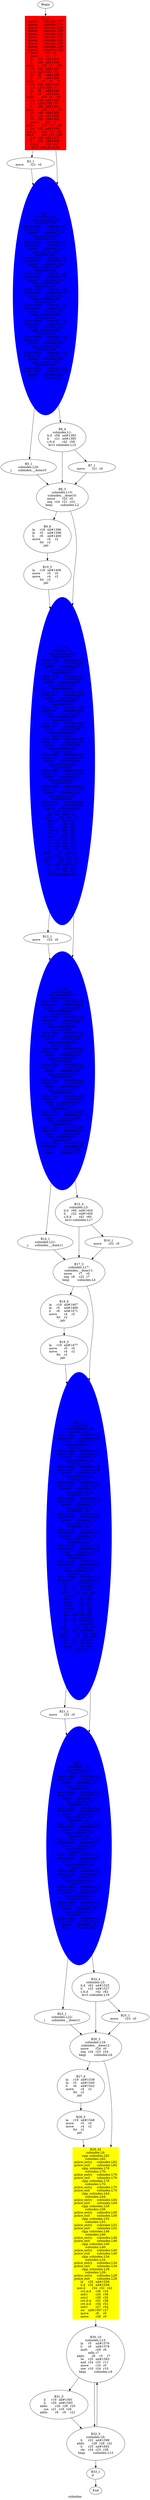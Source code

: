 digraph G{
	label = "subindex"	style = "dashed";
	color = purple;
	Node0 [label = "Begin"];
	Node0 -> {Node2 }
	Node1 [label = "End"];
	Node1 -> {}
	Node2 [label = "B2_41\nspawn	subindex.L77\nspawn	subindex.L71\nspawn	subindex.L65\nspawn	subindex.L59\nspawn	subindex.L53\nspawn	subindex.L47\nspawn	subindex.L41\nspawn	subindex.L35\nspawn	subindex.L29\nspawn	subindex.L23\nmove	r12	r6	\nmove	r11	r7	\nla	r27	nd#1316	\nli	r28	nd#1318	\naddu	r20	r5	r28	\nl.d	r32	nd#1321	\ns.d	nd#1324	r32	\nla	r6	nd#1328	\nli	r7	nd#1330	\naddu	r7	r5	r7	\nl.d	r34	nd#1333	\ns.d	nd#1336	r34	\nla	r8	nd#1340	\nli	r9	nd#1342	\naddu	r10	r5	r9	\nl.d	r36	nd#1345	\ns.d	nd#1348	r36	\nli	r19	nd#1352	\naddu	r20	r12	r19	\nl.d	r40	nd#1355	\nla	r21	nd#1359	\nl.d	r38	nd#1361	\nmove	r22	r0	\naddu	r19	r12	r22	\nl.d	r52	nd#1366	\nsub.d	r54	r38	r52	\ndiv.d	r42	r54	r40	\nli.d	r56	nd#1372	\nli	r21	nd#1374	\nc.le.d	r56	r42	\nbc1t	subindex.L14\n"];
	Node2 -> {Node3 Node4 }
	Node3 [label = "B3_1\nmove	r21	r0	\n"];
	Node3 -> {Node4 }
	Node4 [label = "B4_41\nsubindex.L14:\ncqip	subindex.L77\nsubindex.L77:\npslice_entry	subindex.L77\npslice_exit	subindex.L77\nspawn	subindex.L78\ncqip	subindex.L71\nsubindex.L71:\npslice_entry	subindex.L71\npslice_exit	subindex.L71\nspawn	subindex.L72\ncqip	subindex.L65\nsubindex.L65:\npslice_entry	subindex.L65\npslice_exit	subindex.L65\nspawn	subindex.L66\ncqip	subindex.L59\nsubindex.L59:\npslice_entry	subindex.L59\npslice_exit	subindex.L59\nspawn	subindex.L60\ncqip	subindex.L53\nsubindex.L53:\npslice_entry	subindex.L53\npslice_exit	subindex.L53\nspawn	subindex.L54\ncqip	subindex.L47\nsubindex.L47:\npslice_entry	subindex.L47\npslice_exit	subindex.L47\nspawn	subindex.L48\ncqip	subindex.L41\nsubindex.L41:\npslice_entry	subindex.L41\npslice_exit	subindex.L41\nspawn	subindex.L42\ncqip	subindex.L35\nsubindex.L35:\npslice_entry	subindex.L35\npslice_exit	subindex.L35\nspawn	subindex.L36\ncqip	subindex.L29\nsubindex.L29:\npslice_entry	subindex.L29\npslice_exit	subindex.L29\nspawn	subindex.L30\ncqip	subindex.L23\nsubindex.L23:\npslice_entry	subindex.L23\npslice_exit	subindex.L23\nspawn	subindex.L24\nbnez	subindex.L1\n"];
	Node4 -> {Node5 Node6 }
	Node5 [label = "B5_1\nsubindex.L20:\nj	subindex.__done10\n"];
	Node5 -> {Node8 }
	Node6 [label = "B6_4\nsubindex.L1:\nli.d	r58	nd#1383	\nli	r21	nd#1385	\nc.lt.d	r42	r58	\nbc1t	subindex.L15\n"];
	Node6 -> {Node7 Node8 }
	Node7 [label = "B7_1\nmove	r21	r0	\n"];
	Node7 -> {Node8 }
	Node8 [label = "B8_3\nsubindex.L15:\nsubindex.__done10:\nmove	r23	r0	\nseq	r24	r21	r23	\nbeqz	subindex.L2\n"];
	Node8 -> {Node9 Node11 }
	Node9 [label = "B9_6\nla	r19	nd#1396	\nla	r5	nd#1398	\nli	r6	nd#1400	\nmove	r4	r2	\nfst	r2	\njalr	\n"];
	Node9 -> {Node10 }
	Node10 [label = "B10_5\nla	r19	nd#1406	\nmove	r5	r0	\nmove	r4	r2	\nfst	r2	\njalr	\n"];
	Node10 -> {Node11 }
	Node11 [label = "B11_61\nsubindex.L2:\ncqip	subindex.L78\nsubindex.L78:\npslice_entry	subindex.L78\npslice_exit	subindex.L78\nspawn	subindex.L79\ncqip	subindex.L72\nsubindex.L72:\npslice_entry	subindex.L72\npslice_exit	subindex.L72\nspawn	subindex.L73\ncqip	subindex.L66\nsubindex.L66:\npslice_entry	subindex.L66\npslice_exit	subindex.L66\nspawn	subindex.L67\ncqip	subindex.L60\nsubindex.L60:\npslice_entry	subindex.L60\npslice_exit	subindex.L60\nspawn	subindex.L61\ncqip	subindex.L54\nsubindex.L54:\npslice_entry	subindex.L54\npslice_exit	subindex.L54\nspawn	subindex.L55\ncqip	subindex.L48\nsubindex.L48:\npslice_entry	subindex.L48\npslice_exit	subindex.L48\nspawn	subindex.L49\ncqip	subindex.L42\nsubindex.L42:\npslice_entry	subindex.L42\npslice_exit	subindex.L42\nspawn	subindex.L43\ncqip	subindex.L36\nsubindex.L36:\npslice_entry	subindex.L36\npslice_exit	subindex.L36\nspawn	subindex.L37\ncqip	subindex.L30\nsubindex.L30:\npslice_entry	subindex.L30\npslice_exit	subindex.L30\nspawn	subindex.L31\ncqip	subindex.L24\nsubindex.L24:\npslice_entry	subindex.L24\npslice_exit	subindex.L24\nspawn	subindex.L25\nla	r25	nd#1414	\nli.d	r60	nd#1416	\nmul.d	r62	r60	r42	\ncvt.w.d	r32	r62	\nmfc1	r26	r32	\nmtc1	r34	r26	\ncvt.d.w	r36	r34	\ncvt.w.d	r38	r36	\nmfc1	r27	r38	\nsw	nd#1425	r27	\nla	r28	nd#1429	\nl.d	r52	nd#1431	\nli	r5	nd#1434	\naddu	r6	r12	r5	\nl.d	r54	nd#1437	\nsub.d	r56	r52	r54	\ndiv.d	r42	r56	r40	\nli.d	r58	nd#1443	\nli	r22	nd#1445	\nc.le.d	r58	r42	\nbc1t	subindex.L16\n"];
	Node11 -> {Node12 Node13 }
	Node12 [label = "B12_1\nmove	r22	r0	\n"];
	Node12 -> {Node13 }
	Node13 [label = "B13_41\nsubindex.L16:\ncqip	subindex.L79\nsubindex.L79:\npslice_entry	subindex.L79\npslice_exit	subindex.L79\nspawn	subindex.L80\ncqip	subindex.L73\nsubindex.L73:\npslice_entry	subindex.L73\npslice_exit	subindex.L73\nspawn	subindex.L74\ncqip	subindex.L67\nsubindex.L67:\npslice_entry	subindex.L67\npslice_exit	subindex.L67\nspawn	subindex.L68\ncqip	subindex.L61\nsubindex.L61:\npslice_entry	subindex.L61\npslice_exit	subindex.L61\nspawn	subindex.L62\ncqip	subindex.L55\nsubindex.L55:\npslice_entry	subindex.L55\npslice_exit	subindex.L55\nspawn	subindex.L56\ncqip	subindex.L49\nsubindex.L49:\npslice_entry	subindex.L49\npslice_exit	subindex.L49\nspawn	subindex.L50\ncqip	subindex.L43\nsubindex.L43:\npslice_entry	subindex.L43\npslice_exit	subindex.L43\nspawn	subindex.L44\ncqip	subindex.L37\nsubindex.L37:\npslice_entry	subindex.L37\npslice_exit	subindex.L37\nspawn	subindex.L38\ncqip	subindex.L31\nsubindex.L31:\npslice_entry	subindex.L31\npslice_exit	subindex.L31\nspawn	subindex.L32\ncqip	subindex.L25\nsubindex.L25:\npslice_entry	subindex.L25\npslice_exit	subindex.L25\nspawn	subindex.L26\nbnez	subindex.L3\n"];
	Node13 -> {Node14 Node15 }
	Node14 [label = "B14_1\nsubindex.L21:\nj	subindex.__done11\n"];
	Node14 -> {Node17 }
	Node15 [label = "B15_4\nsubindex.L3:\nli.d	r60	nd#1454	\nli	r22	nd#1456	\nc.lt.d	r42	r60	\nbc1t	subindex.L17\n"];
	Node15 -> {Node16 Node17 }
	Node16 [label = "B16_1\nmove	r22	r0	\n"];
	Node16 -> {Node17 }
	Node17 [label = "B17_3\nsubindex.L17:\nsubindex.__done11:\nmove	r7	r0	\nseq	r8	r22	r7	\nbeqz	subindex.L4\n"];
	Node17 -> {Node18 Node20 }
	Node18 [label = "B18_6\nla	r19	nd#1467	\nla	r5	nd#1469	\nli	r6	nd#1471	\nmove	r4	r2	\nfst	r2	\njalr	\n"];
	Node18 -> {Node19 }
	Node19 [label = "B19_5\nla	r19	nd#1477	\nmove	r5	r0	\nmove	r4	r2	\nfst	r2	\njalr	\n"];
	Node19 -> {Node20 }
	Node20 [label = "B20_61\nsubindex.L4:\ncqip	subindex.L80\nsubindex.L80:\npslice_entry	subindex.L80\npslice_exit	subindex.L80\nspawn	subindex.L81\ncqip	subindex.L74\nsubindex.L74:\npslice_entry	subindex.L74\npslice_exit	subindex.L74\nspawn	subindex.L75\ncqip	subindex.L68\nsubindex.L68:\npslice_entry	subindex.L68\npslice_exit	subindex.L68\nspawn	subindex.L69\ncqip	subindex.L62\nsubindex.L62:\npslice_entry	subindex.L62\npslice_exit	subindex.L62\nspawn	subindex.L63\ncqip	subindex.L56\nsubindex.L56:\npslice_entry	subindex.L56\npslice_exit	subindex.L56\nspawn	subindex.L57\ncqip	subindex.L50\nsubindex.L50:\npslice_entry	subindex.L50\npslice_exit	subindex.L50\nspawn	subindex.L51\ncqip	subindex.L44\nsubindex.L44:\npslice_entry	subindex.L44\npslice_exit	subindex.L44\nspawn	subindex.L45\ncqip	subindex.L38\nsubindex.L38:\npslice_entry	subindex.L38\npslice_exit	subindex.L38\nspawn	subindex.L39\ncqip	subindex.L32\nsubindex.L32:\npslice_entry	subindex.L32\npslice_exit	subindex.L32\nspawn	subindex.L33\ncqip	subindex.L26\nsubindex.L26:\npslice_entry	subindex.L26\npslice_exit	subindex.L26\nspawn	subindex.L27\nla	r9	nd#1485	\nli.d	r62	nd#1487	\nmul.d	r32	r62	r42	\ncvt.w.d	r34	r32	\nmfc1	r10	r34	\nmtc1	r36	r10	\ncvt.d.w	r38	r36	\ncvt.w.d	r52	r38	\nmfc1	r19	r52	\nsw	nd#1496	r19	\nla	r20	nd#1500	\nl.d	r54	nd#1502	\nli	r21	nd#1505	\naddu	r22	r12	r21	\nl.d	r56	nd#1508	\nsub.d	r58	r54	r56	\ndiv.d	r42	r58	r40	\nli.d	r60	nd#1514	\nli	r23	nd#1516	\nc.le.d	r60	r42	\nbc1t	subindex.L18\n"];
	Node20 -> {Node21 Node22 }
	Node21 [label = "B21_1\nmove	r23	r0	\n"];
	Node21 -> {Node22 }
	Node22 [label = "B22_41\nsubindex.L18:\ncqip	subindex.L81\nsubindex.L81:\npslice_entry	subindex.L81\npslice_exit	subindex.L81\nspawn	subindex.L82\ncqip	subindex.L75\nsubindex.L75:\npslice_entry	subindex.L75\npslice_exit	subindex.L75\nspawn	subindex.L76\ncqip	subindex.L69\nsubindex.L69:\npslice_entry	subindex.L69\npslice_exit	subindex.L69\nspawn	subindex.L70\ncqip	subindex.L63\nsubindex.L63:\npslice_entry	subindex.L63\npslice_exit	subindex.L63\nspawn	subindex.L64\ncqip	subindex.L57\nsubindex.L57:\npslice_entry	subindex.L57\npslice_exit	subindex.L57\nspawn	subindex.L58\ncqip	subindex.L51\nsubindex.L51:\npslice_entry	subindex.L51\npslice_exit	subindex.L51\nspawn	subindex.L52\ncqip	subindex.L45\nsubindex.L45:\npslice_entry	subindex.L45\npslice_exit	subindex.L45\nspawn	subindex.L46\ncqip	subindex.L39\nsubindex.L39:\npslice_entry	subindex.L39\npslice_exit	subindex.L39\nspawn	subindex.L40\ncqip	subindex.L33\nsubindex.L33:\npslice_entry	subindex.L33\npslice_exit	subindex.L33\nspawn	subindex.L34\ncqip	subindex.L27\nsubindex.L27:\npslice_entry	subindex.L27\npslice_exit	subindex.L27\nspawn	subindex.L28\nbnez	subindex.L5\n"];
	Node22 -> {Node23 Node24 }
	Node23 [label = "B23_1\nsubindex.L22:\nj	subindex.__done12\n"];
	Node23 -> {Node26 }
	Node24 [label = "B24_4\nsubindex.L5:\nli.d	r62	nd#1525	\nli	r23	nd#1527	\nc.lt.d	r42	r62	\nbc1t	subindex.L19\n"];
	Node24 -> {Node25 Node26 }
	Node25 [label = "B25_1\nmove	r23	r0	\n"];
	Node25 -> {Node26 }
	Node26 [label = "B26_3\nsubindex.L19:\nsubindex.__done12:\nmove	r24	r0	\nseq	r24	r23	r24	\nbeqz	subindex.L6\n"];
	Node26 -> {Node27 Node29 }
	Node27 [label = "B27_6\nla	r19	nd#1538	\nla	r5	nd#1540	\nli	r6	nd#1542	\nmove	r4	r2	\nfst	r2	\njalr	\n"];
	Node27 -> {Node28 }
	Node28 [label = "B28_5\nla	r19	nd#1548	\nmove	r5	r0	\nmove	r4	r2	\nfst	r2	\njalr	\n"];
	Node28 -> {Node29 }
	Node29 [label = "B29_42\nsubindex.L6:\ncqip	subindex.L82\nsubindex.L82:\npslice_entry	subindex.L82\npslice_exit	subindex.L82\ncqip	subindex.L76\nsubindex.L76:\npslice_entry	subindex.L76\npslice_exit	subindex.L76\ncqip	subindex.L70\nsubindex.L70:\npslice_entry	subindex.L70\npslice_exit	subindex.L70\ncqip	subindex.L64\nsubindex.L64:\npslice_entry	subindex.L64\npslice_exit	subindex.L64\ncqip	subindex.L58\nsubindex.L58:\npslice_entry	subindex.L58\npslice_exit	subindex.L58\ncqip	subindex.L52\nsubindex.L52:\npslice_entry	subindex.L52\npslice_exit	subindex.L52\ncqip	subindex.L46\nsubindex.L46:\npslice_entry	subindex.L46\npslice_exit	subindex.L46\ncqip	subindex.L40\nsubindex.L40:\npslice_entry	subindex.L40\npslice_exit	subindex.L40\ncqip	subindex.L34\nsubindex.L34:\npslice_entry	subindex.L34\npslice_exit	subindex.L34\ncqip	subindex.L28\nsubindex.L28:\npslice_entry	subindex.L28\npslice_exit	subindex.L28\nla	r25	nd#1556	\nli.d	r32	nd#1558	\nmul.d	r34	r32	r42	\ncvt.w.d	r36	r34	\nmfc1	r26	r36	\nmtc1	r38	r26	\ncvt.d.w	r52	r38	\ncvt.w.d	r54	r52	\nmfc1	r27	r54	\nsw	nd#1567	r27	\nmove	r9	r0	\nmove	r28	r0	\n"];
	Node29 -> {Node30 }
	Node30 [label = "B30_10\nsubindex.L13:\nla	r5	nd#1576	\nli	r6	nd#1578	\nmult	r28	r6	\nmflo	r7	\naddu	r8	r5	r7	\nlw	r25	nd#1583	\nand	r24	r25	r11	\nmove	r10	r0	\nsne	r10	r24	r10	\nbeqz	subindex.L9\n"];
	Node30 -> {Node31 Node32 }
	Node31 [label = "B31_5\nli	r19	nd#1591	\nli	r20	nd#1593	\naddu	r26	r28	r20	\nsra	r21	r19	r26	\naddu	r9	r9	r21	\n"];
	Node31 -> {Node32 }
	Node32 [label = "B32_5\nsubindex.L9:\nli	r22	nd#1599	\naddu	r28	r28	r22	\nli	r23	nd#1602	\nsle	r24	r23	r28	\nbeqz	subindex.L13\n"];
	Node32 -> {Node33 Node30 }
	Node33 [label = "B33_1\njr	\n"];
	Node33 -> {Node1 }
	Node2 [shape = box ,style=filled ,color=red];
	Node2 [shape = box ,style=filled ,color=red];
	Node2 [shape = box ,style=filled ,color=red];
	Node2 [shape = box ,style=filled ,color=red];
	Node2 [shape = box ,style=filled ,color=red];
	Node2 [shape = box ,style=filled ,color=red];
	Node2 [shape = box ,style=filled ,color=red];
	Node2 [shape = box ,style=filled ,color=red];
	Node2 [shape = box ,style=filled ,color=red];
	Node2 [shape = box ,style=filled ,color=red];
	Node4 [shape = ellipse ,style=filled ,color=blue];
	Node4 [shape = ellipse ,style=filled ,color=blue];
	Node4 [shape = ellipse ,style=filled ,color=blue];
	Node4 [shape = ellipse ,style=filled ,color=blue];
	Node4 [shape = ellipse ,style=filled ,color=blue];
	Node4 [shape = ellipse ,style=filled ,color=blue];
	Node4 [shape = ellipse ,style=filled ,color=blue];
	Node4 [shape = ellipse ,style=filled ,color=blue];
	Node4 [shape = ellipse ,style=filled ,color=blue];
	Node4 [shape = ellipse ,style=filled ,color=blue];
	Node11 [shape = ellipse ,style=filled ,color=blue];
	Node11 [shape = ellipse ,style=filled ,color=blue];
	Node11 [shape = ellipse ,style=filled ,color=blue];
	Node11 [shape = ellipse ,style=filled ,color=blue];
	Node11 [shape = ellipse ,style=filled ,color=blue];
	Node11 [shape = ellipse ,style=filled ,color=blue];
	Node11 [shape = ellipse ,style=filled ,color=blue];
	Node11 [shape = ellipse ,style=filled ,color=blue];
	Node11 [shape = ellipse ,style=filled ,color=blue];
	Node11 [shape = ellipse ,style=filled ,color=blue];
	Node13 [shape = ellipse ,style=filled ,color=blue];
	Node13 [shape = ellipse ,style=filled ,color=blue];
	Node13 [shape = ellipse ,style=filled ,color=blue];
	Node13 [shape = ellipse ,style=filled ,color=blue];
	Node13 [shape = ellipse ,style=filled ,color=blue];
	Node13 [shape = ellipse ,style=filled ,color=blue];
	Node13 [shape = ellipse ,style=filled ,color=blue];
	Node13 [shape = ellipse ,style=filled ,color=blue];
	Node13 [shape = ellipse ,style=filled ,color=blue];
	Node13 [shape = ellipse ,style=filled ,color=blue];
	Node20 [shape = ellipse ,style=filled ,color=blue];
	Node20 [shape = ellipse ,style=filled ,color=blue];
	Node20 [shape = ellipse ,style=filled ,color=blue];
	Node20 [shape = ellipse ,style=filled ,color=blue];
	Node20 [shape = ellipse ,style=filled ,color=blue];
	Node20 [shape = ellipse ,style=filled ,color=blue];
	Node20 [shape = ellipse ,style=filled ,color=blue];
	Node20 [shape = ellipse ,style=filled ,color=blue];
	Node20 [shape = ellipse ,style=filled ,color=blue];
	Node20 [shape = ellipse ,style=filled ,color=blue];
	Node22 [shape = ellipse ,style=filled ,color=blue];
	Node22 [shape = ellipse ,style=filled ,color=blue];
	Node22 [shape = ellipse ,style=filled ,color=blue];
	Node22 [shape = ellipse ,style=filled ,color=blue];
	Node22 [shape = ellipse ,style=filled ,color=blue];
	Node22 [shape = ellipse ,style=filled ,color=blue];
	Node22 [shape = ellipse ,style=filled ,color=blue];
	Node22 [shape = ellipse ,style=filled ,color=blue];
	Node22 [shape = ellipse ,style=filled ,color=blue];
	Node22 [shape = ellipse ,style=filled ,color=blue];
	Node29 [shape = polygon ,style=filled ,color=yellow];
	Node29 [shape = polygon ,style=filled ,color=yellow];
	Node29 [shape = polygon ,style=filled ,color=yellow];
	Node29 [shape = polygon ,style=filled ,color=yellow];
	Node29 [shape = polygon ,style=filled ,color=yellow];
	Node29 [shape = polygon ,style=filled ,color=yellow];
	Node29 [shape = polygon ,style=filled ,color=yellow];
	Node29 [shape = polygon ,style=filled ,color=yellow];
	Node29 [shape = polygon ,style=filled ,color=yellow];
	Node29 [shape = polygon ,style=filled ,color=yellow];
}
